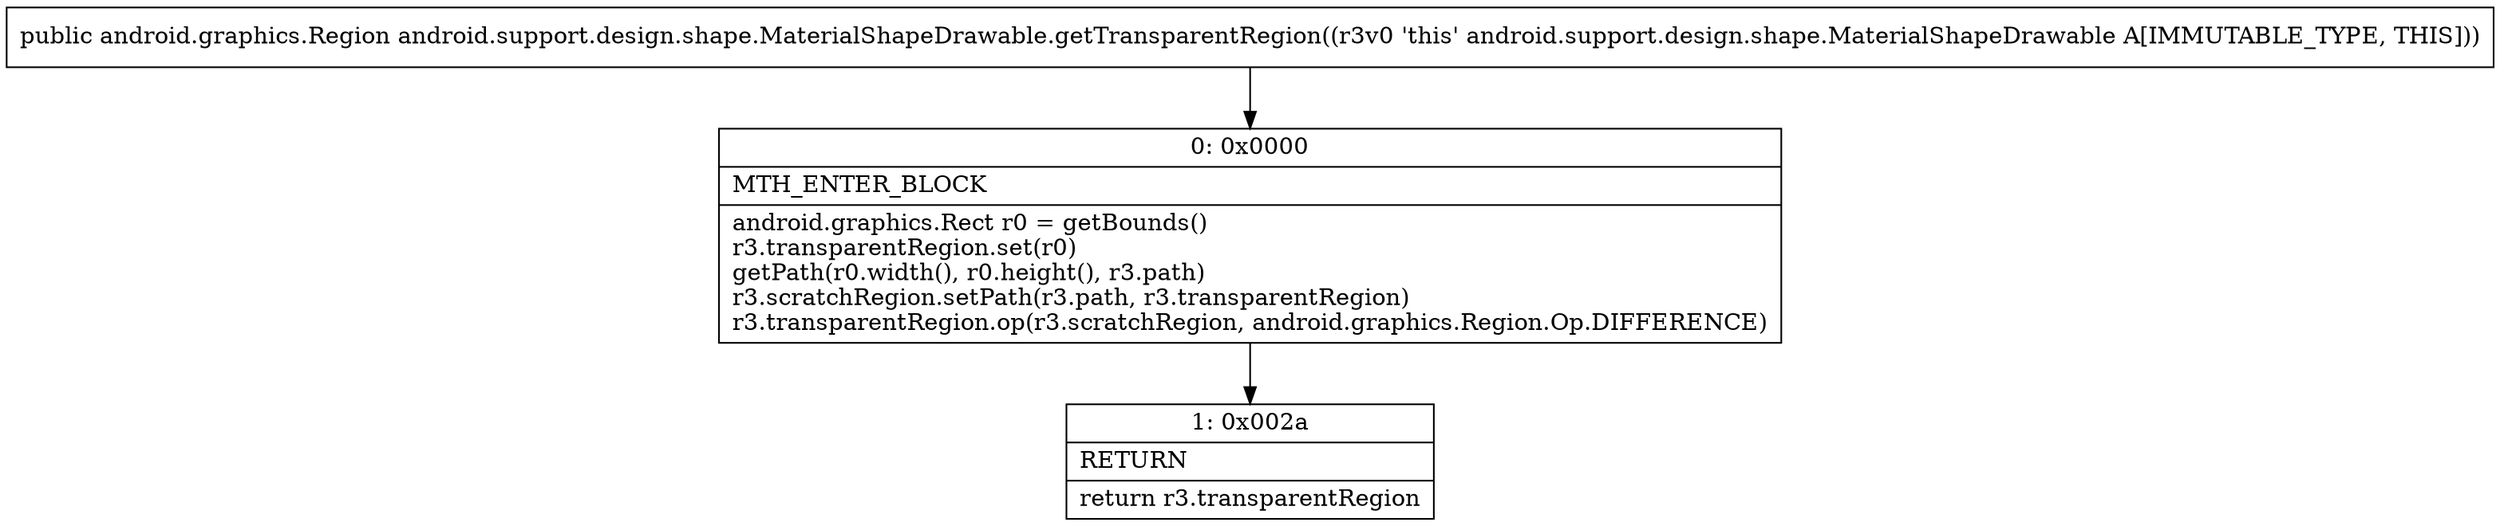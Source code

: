 digraph "CFG forandroid.support.design.shape.MaterialShapeDrawable.getTransparentRegion()Landroid\/graphics\/Region;" {
Node_0 [shape=record,label="{0\:\ 0x0000|MTH_ENTER_BLOCK\l|android.graphics.Rect r0 = getBounds()\lr3.transparentRegion.set(r0)\lgetPath(r0.width(), r0.height(), r3.path)\lr3.scratchRegion.setPath(r3.path, r3.transparentRegion)\lr3.transparentRegion.op(r3.scratchRegion, android.graphics.Region.Op.DIFFERENCE)\l}"];
Node_1 [shape=record,label="{1\:\ 0x002a|RETURN\l|return r3.transparentRegion\l}"];
MethodNode[shape=record,label="{public android.graphics.Region android.support.design.shape.MaterialShapeDrawable.getTransparentRegion((r3v0 'this' android.support.design.shape.MaterialShapeDrawable A[IMMUTABLE_TYPE, THIS])) }"];
MethodNode -> Node_0;
Node_0 -> Node_1;
}

